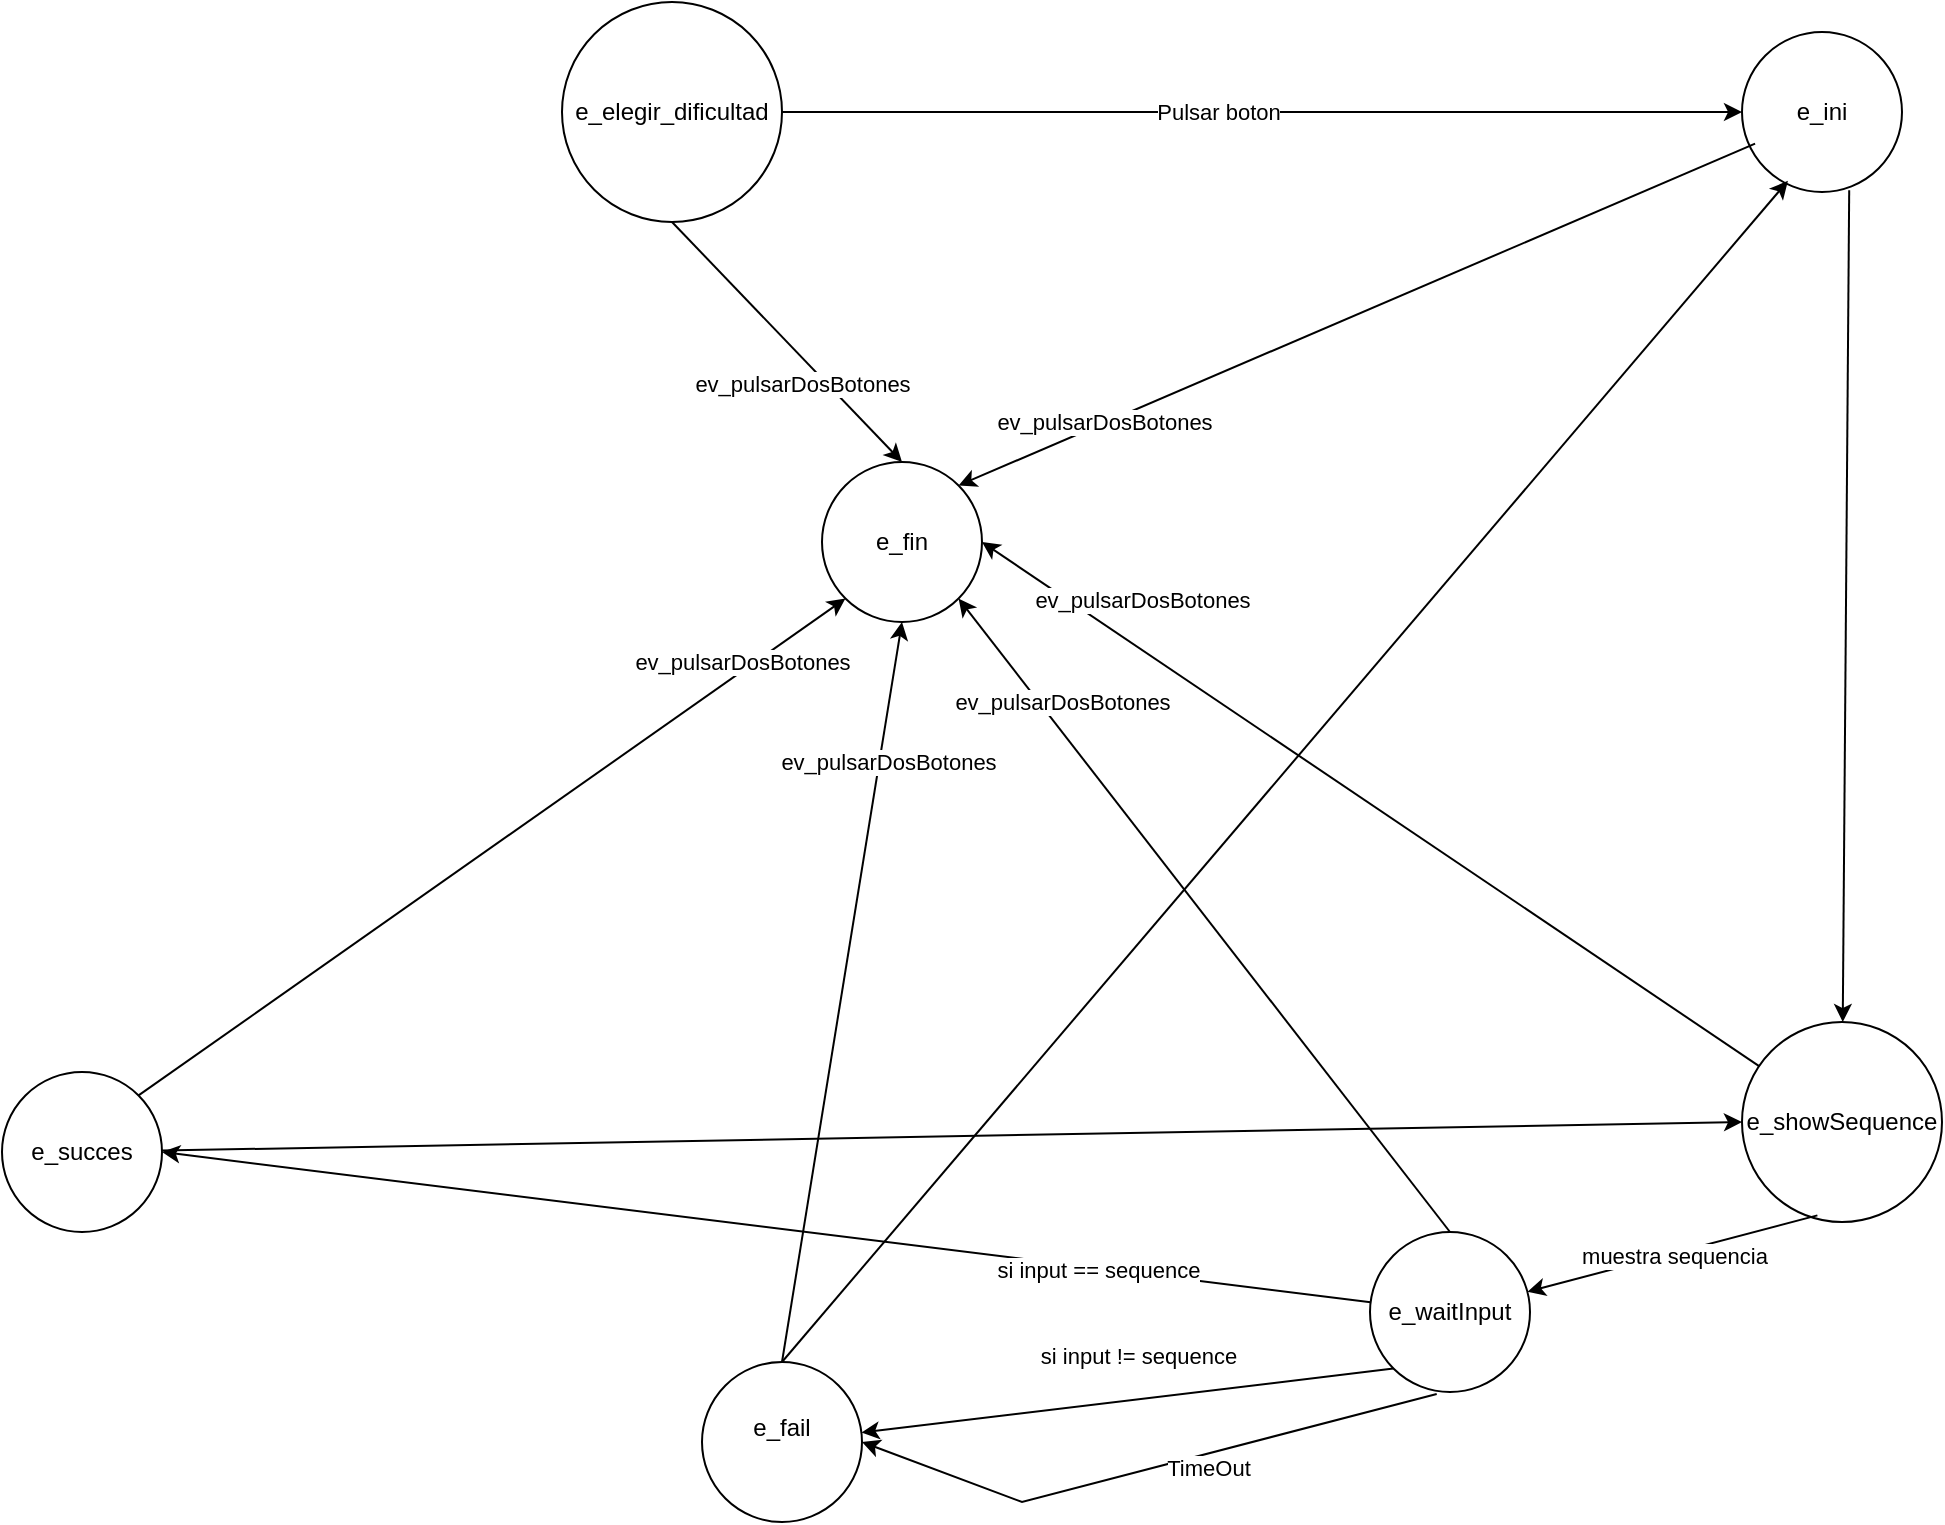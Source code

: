 <mxfile version="25.0.3">
  <diagram name="Página-1" id="cjJFolq1gziKMbc-UHlB">
    <mxGraphModel dx="2736" dy="1013" grid="1" gridSize="10" guides="1" tooltips="1" connect="1" arrows="1" fold="1" page="1" pageScale="1" pageWidth="827" pageHeight="1169" math="0" shadow="0">
      <root>
        <mxCell id="0" />
        <mxCell id="1" parent="0" />
        <mxCell id="pHnuLSC8YC6Q3rFPwQyl-1" value="e_elegir_dificultad" style="ellipse;whiteSpace=wrap;html=1;aspect=fixed;" parent="1" vertex="1">
          <mxGeometry x="-30" y="50" width="110" height="110" as="geometry" />
        </mxCell>
        <mxCell id="pHnuLSC8YC6Q3rFPwQyl-2" value="e_ini" style="ellipse;whiteSpace=wrap;html=1;aspect=fixed;" parent="1" vertex="1">
          <mxGeometry x="560" y="65" width="80" height="80" as="geometry" />
        </mxCell>
        <mxCell id="pHnuLSC8YC6Q3rFPwQyl-3" value="e_waitInput" style="ellipse;whiteSpace=wrap;html=1;aspect=fixed;" parent="1" vertex="1">
          <mxGeometry x="374" y="665" width="80" height="80" as="geometry" />
        </mxCell>
        <mxCell id="pHnuLSC8YC6Q3rFPwQyl-4" value="e_succes" style="ellipse;whiteSpace=wrap;html=1;aspect=fixed;" parent="1" vertex="1">
          <mxGeometry x="-310" y="585" width="80" height="80" as="geometry" />
        </mxCell>
        <mxCell id="pHnuLSC8YC6Q3rFPwQyl-5" value="e_showSequence" style="ellipse;whiteSpace=wrap;html=1;aspect=fixed;" parent="1" vertex="1">
          <mxGeometry x="560" y="560" width="100" height="100" as="geometry" />
        </mxCell>
        <mxCell id="pHnuLSC8YC6Q3rFPwQyl-6" value="e_fail&lt;div&gt;&lt;br&gt;&lt;/div&gt;" style="ellipse;whiteSpace=wrap;html=1;aspect=fixed;" parent="1" vertex="1">
          <mxGeometry x="40" y="730" width="80" height="80" as="geometry" />
        </mxCell>
        <mxCell id="pHnuLSC8YC6Q3rFPwQyl-7" value="e_fin" style="ellipse;whiteSpace=wrap;html=1;aspect=fixed;" parent="1" vertex="1">
          <mxGeometry x="100" y="280" width="80" height="80" as="geometry" />
        </mxCell>
        <mxCell id="pHnuLSC8YC6Q3rFPwQyl-8" value="" style="endArrow=classic;html=1;rounded=0;exitX=1;exitY=0.5;exitDx=0;exitDy=0;entryX=0;entryY=0.5;entryDx=0;entryDy=0;" parent="1" source="pHnuLSC8YC6Q3rFPwQyl-1" target="pHnuLSC8YC6Q3rFPwQyl-2" edge="1">
          <mxGeometry width="50" height="50" relative="1" as="geometry">
            <mxPoint x="140" y="80" as="sourcePoint" />
            <mxPoint x="190" y="30" as="targetPoint" />
          </mxGeometry>
        </mxCell>
        <mxCell id="pHnuLSC8YC6Q3rFPwQyl-15" value="Pulsar boton" style="edgeLabel;html=1;align=center;verticalAlign=middle;resizable=0;points=[];" parent="pHnuLSC8YC6Q3rFPwQyl-8" vertex="1" connectable="0">
          <mxGeometry x="-0.093" relative="1" as="geometry">
            <mxPoint as="offset" />
          </mxGeometry>
        </mxCell>
        <mxCell id="pHnuLSC8YC6Q3rFPwQyl-9" value="" style="endArrow=classic;html=1;rounded=0;exitX=0.67;exitY=0.989;exitDx=0;exitDy=0;exitPerimeter=0;" parent="1" source="pHnuLSC8YC6Q3rFPwQyl-2" target="pHnuLSC8YC6Q3rFPwQyl-5" edge="1">
          <mxGeometry width="50" height="50" relative="1" as="geometry">
            <mxPoint x="390" y="210" as="sourcePoint" />
            <mxPoint x="440" y="160" as="targetPoint" />
          </mxGeometry>
        </mxCell>
        <mxCell id="pHnuLSC8YC6Q3rFPwQyl-10" value="" style="endArrow=classic;html=1;rounded=0;exitX=0.377;exitY=0.967;exitDx=0;exitDy=0;exitPerimeter=0;" parent="1" source="pHnuLSC8YC6Q3rFPwQyl-5" target="pHnuLSC8YC6Q3rFPwQyl-3" edge="1">
          <mxGeometry width="50" height="50" relative="1" as="geometry">
            <mxPoint x="210" y="800" as="sourcePoint" />
            <mxPoint x="260" y="750" as="targetPoint" />
          </mxGeometry>
        </mxCell>
        <mxCell id="pHnuLSC8YC6Q3rFPwQyl-16" value="muestra sequencia" style="edgeLabel;html=1;align=center;verticalAlign=middle;resizable=0;points=[];" parent="pHnuLSC8YC6Q3rFPwQyl-10" vertex="1" connectable="0">
          <mxGeometry x="0.0" y="1" relative="1" as="geometry">
            <mxPoint as="offset" />
          </mxGeometry>
        </mxCell>
        <mxCell id="pHnuLSC8YC6Q3rFPwQyl-11" value="" style="endArrow=classic;html=1;rounded=0;entryX=1;entryY=0.5;entryDx=0;entryDy=0;" parent="1" source="pHnuLSC8YC6Q3rFPwQyl-3" target="pHnuLSC8YC6Q3rFPwQyl-4" edge="1">
          <mxGeometry width="50" height="50" relative="1" as="geometry">
            <mxPoint x="40" y="650" as="sourcePoint" />
            <mxPoint x="90" y="600" as="targetPoint" />
          </mxGeometry>
        </mxCell>
        <mxCell id="pHnuLSC8YC6Q3rFPwQyl-18" value="si input == sequence" style="edgeLabel;html=1;align=center;verticalAlign=middle;resizable=0;points=[];" parent="pHnuLSC8YC6Q3rFPwQyl-11" vertex="1" connectable="0">
          <mxGeometry x="-0.417" relative="1" as="geometry">
            <mxPoint x="40" y="6" as="offset" />
          </mxGeometry>
        </mxCell>
        <mxCell id="pHnuLSC8YC6Q3rFPwQyl-12" value="" style="endArrow=classic;html=1;rounded=0;exitX=0;exitY=1;exitDx=0;exitDy=0;" parent="1" source="pHnuLSC8YC6Q3rFPwQyl-3" target="pHnuLSC8YC6Q3rFPwQyl-6" edge="1">
          <mxGeometry width="50" height="50" relative="1" as="geometry">
            <mxPoint x="170" y="720" as="sourcePoint" />
            <mxPoint x="220" y="670" as="targetPoint" />
          </mxGeometry>
        </mxCell>
        <mxCell id="pHnuLSC8YC6Q3rFPwQyl-19" value="si input != sequence" style="edgeLabel;html=1;align=center;verticalAlign=middle;resizable=0;points=[];" parent="pHnuLSC8YC6Q3rFPwQyl-12" vertex="1" connectable="0">
          <mxGeometry x="-0.036" relative="1" as="geometry">
            <mxPoint y="-22" as="offset" />
          </mxGeometry>
        </mxCell>
        <mxCell id="pHnuLSC8YC6Q3rFPwQyl-13" value="" style="endArrow=classic;html=1;rounded=0;entryX=0;entryY=0.5;entryDx=0;entryDy=0;" parent="1" source="pHnuLSC8YC6Q3rFPwQyl-4" target="pHnuLSC8YC6Q3rFPwQyl-5" edge="1">
          <mxGeometry width="50" height="50" relative="1" as="geometry">
            <mxPoint x="150" y="720" as="sourcePoint" />
            <mxPoint x="200" y="670" as="targetPoint" />
          </mxGeometry>
        </mxCell>
        <mxCell id="pHnuLSC8YC6Q3rFPwQyl-14" value="" style="endArrow=classic;html=1;rounded=0;entryX=0.287;entryY=0.93;entryDx=0;entryDy=0;entryPerimeter=0;exitX=0.5;exitY=0;exitDx=0;exitDy=0;" parent="1" source="pHnuLSC8YC6Q3rFPwQyl-6" target="pHnuLSC8YC6Q3rFPwQyl-2" edge="1">
          <mxGeometry width="50" height="50" relative="1" as="geometry">
            <mxPoint x="330" y="280" as="sourcePoint" />
            <mxPoint x="380" y="230" as="targetPoint" />
          </mxGeometry>
        </mxCell>
        <mxCell id="pHnuLSC8YC6Q3rFPwQyl-20" value="" style="endArrow=classic;html=1;rounded=0;exitX=0.417;exitY=1.012;exitDx=0;exitDy=0;exitPerimeter=0;entryX=1;entryY=0.5;entryDx=0;entryDy=0;" parent="1" source="pHnuLSC8YC6Q3rFPwQyl-3" target="pHnuLSC8YC6Q3rFPwQyl-6" edge="1">
          <mxGeometry width="50" height="50" relative="1" as="geometry">
            <mxPoint x="150" y="880" as="sourcePoint" />
            <mxPoint x="200" y="830" as="targetPoint" />
            <Array as="points">
              <mxPoint x="200" y="800" />
            </Array>
          </mxGeometry>
        </mxCell>
        <mxCell id="pHnuLSC8YC6Q3rFPwQyl-21" value="TimeOut" style="edgeLabel;html=1;align=center;verticalAlign=middle;resizable=0;points=[];" parent="pHnuLSC8YC6Q3rFPwQyl-20" vertex="1" connectable="0">
          <mxGeometry x="-0.316" y="1" relative="1" as="geometry">
            <mxPoint x="-16" y="10" as="offset" />
          </mxGeometry>
        </mxCell>
        <mxCell id="pHnuLSC8YC6Q3rFPwQyl-23" value="" style="endArrow=classic;html=1;rounded=0;entryX=0.5;entryY=0;entryDx=0;entryDy=0;exitX=0.5;exitY=1;exitDx=0;exitDy=0;" parent="1" target="pHnuLSC8YC6Q3rFPwQyl-7" edge="1" source="pHnuLSC8YC6Q3rFPwQyl-1">
          <mxGeometry width="50" height="50" relative="1" as="geometry">
            <mxPoint x="-80" y="260" as="sourcePoint" />
            <mxPoint x="-310" y="280" as="targetPoint" />
          </mxGeometry>
        </mxCell>
        <mxCell id="pHnuLSC8YC6Q3rFPwQyl-24" value="ev_pulsarDosBotones" style="edgeLabel;html=1;align=center;verticalAlign=middle;resizable=0;points=[];" parent="pHnuLSC8YC6Q3rFPwQyl-23" vertex="1" connectable="0">
          <mxGeometry x="-0.206" y="-1" relative="1" as="geometry">
            <mxPoint x="20" y="32" as="offset" />
          </mxGeometry>
        </mxCell>
        <mxCell id="QqnhIQipkvK2Hxlb4Szl-1" value="" style="endArrow=classic;html=1;rounded=0;entryX=1;entryY=0;entryDx=0;entryDy=0;exitX=0.082;exitY=0.698;exitDx=0;exitDy=0;exitPerimeter=0;" edge="1" parent="1" source="pHnuLSC8YC6Q3rFPwQyl-2" target="pHnuLSC8YC6Q3rFPwQyl-7">
          <mxGeometry width="50" height="50" relative="1" as="geometry">
            <mxPoint x="-70" y="270" as="sourcePoint" />
            <mxPoint x="128" y="362" as="targetPoint" />
          </mxGeometry>
        </mxCell>
        <mxCell id="QqnhIQipkvK2Hxlb4Szl-2" value="ev_pulsarDosBotones" style="edgeLabel;html=1;align=center;verticalAlign=middle;resizable=0;points=[];" vertex="1" connectable="0" parent="QqnhIQipkvK2Hxlb4Szl-1">
          <mxGeometry x="-0.206" y="-1" relative="1" as="geometry">
            <mxPoint x="-167" y="72" as="offset" />
          </mxGeometry>
        </mxCell>
        <mxCell id="QqnhIQipkvK2Hxlb4Szl-3" value="" style="endArrow=classic;html=1;rounded=0;entryX=0;entryY=1;entryDx=0;entryDy=0;exitX=1;exitY=0;exitDx=0;exitDy=0;" edge="1" parent="1" source="pHnuLSC8YC6Q3rFPwQyl-4" target="pHnuLSC8YC6Q3rFPwQyl-7">
          <mxGeometry width="50" height="50" relative="1" as="geometry">
            <mxPoint x="-60" y="280" as="sourcePoint" />
            <mxPoint x="138" y="372" as="targetPoint" />
          </mxGeometry>
        </mxCell>
        <mxCell id="QqnhIQipkvK2Hxlb4Szl-4" value="ev_pulsarDosBotones" style="edgeLabel;html=1;align=center;verticalAlign=middle;resizable=0;points=[];" vertex="1" connectable="0" parent="QqnhIQipkvK2Hxlb4Szl-3">
          <mxGeometry x="-0.206" y="-1" relative="1" as="geometry">
            <mxPoint x="161" y="-119" as="offset" />
          </mxGeometry>
        </mxCell>
        <mxCell id="QqnhIQipkvK2Hxlb4Szl-5" value="" style="endArrow=classic;html=1;rounded=0;entryX=0.5;entryY=1;entryDx=0;entryDy=0;exitX=0.5;exitY=0;exitDx=0;exitDy=0;" edge="1" parent="1" source="pHnuLSC8YC6Q3rFPwQyl-6" target="pHnuLSC8YC6Q3rFPwQyl-7">
          <mxGeometry width="50" height="50" relative="1" as="geometry">
            <mxPoint x="-50" y="290" as="sourcePoint" />
            <mxPoint x="148" y="382" as="targetPoint" />
          </mxGeometry>
        </mxCell>
        <mxCell id="QqnhIQipkvK2Hxlb4Szl-6" value="ev_pulsarDosBotones" style="edgeLabel;html=1;align=center;verticalAlign=middle;resizable=0;points=[];" vertex="1" connectable="0" parent="QqnhIQipkvK2Hxlb4Szl-5">
          <mxGeometry x="-0.206" y="-1" relative="1" as="geometry">
            <mxPoint x="28" y="-153" as="offset" />
          </mxGeometry>
        </mxCell>
        <mxCell id="QqnhIQipkvK2Hxlb4Szl-7" value="" style="endArrow=classic;html=1;rounded=0;entryX=1;entryY=0.5;entryDx=0;entryDy=0;" edge="1" parent="1" source="pHnuLSC8YC6Q3rFPwQyl-5" target="pHnuLSC8YC6Q3rFPwQyl-7">
          <mxGeometry width="50" height="50" relative="1" as="geometry">
            <mxPoint x="-40" y="300" as="sourcePoint" />
            <mxPoint x="158" y="392" as="targetPoint" />
          </mxGeometry>
        </mxCell>
        <mxCell id="QqnhIQipkvK2Hxlb4Szl-8" value="ev_pulsarDosBotones" style="edgeLabel;html=1;align=center;verticalAlign=middle;resizable=0;points=[];" vertex="1" connectable="0" parent="QqnhIQipkvK2Hxlb4Szl-7">
          <mxGeometry x="-0.206" y="-1" relative="1" as="geometry">
            <mxPoint x="-155" y="-128" as="offset" />
          </mxGeometry>
        </mxCell>
        <mxCell id="QqnhIQipkvK2Hxlb4Szl-10" value="" style="endArrow=classic;html=1;rounded=0;entryX=1;entryY=1;entryDx=0;entryDy=0;exitX=0.5;exitY=0;exitDx=0;exitDy=0;" edge="1" parent="1" source="pHnuLSC8YC6Q3rFPwQyl-3" target="pHnuLSC8YC6Q3rFPwQyl-7">
          <mxGeometry width="50" height="50" relative="1" as="geometry">
            <mxPoint x="-30" y="310" as="sourcePoint" />
            <mxPoint x="168" y="402" as="targetPoint" />
          </mxGeometry>
        </mxCell>
        <mxCell id="QqnhIQipkvK2Hxlb4Szl-11" value="ev_pulsarDosBotones" style="edgeLabel;html=1;align=center;verticalAlign=middle;resizable=0;points=[];" vertex="1" connectable="0" parent="QqnhIQipkvK2Hxlb4Szl-10">
          <mxGeometry x="-0.206" y="-1" relative="1" as="geometry">
            <mxPoint x="-98" y="-139" as="offset" />
          </mxGeometry>
        </mxCell>
      </root>
    </mxGraphModel>
  </diagram>
</mxfile>
